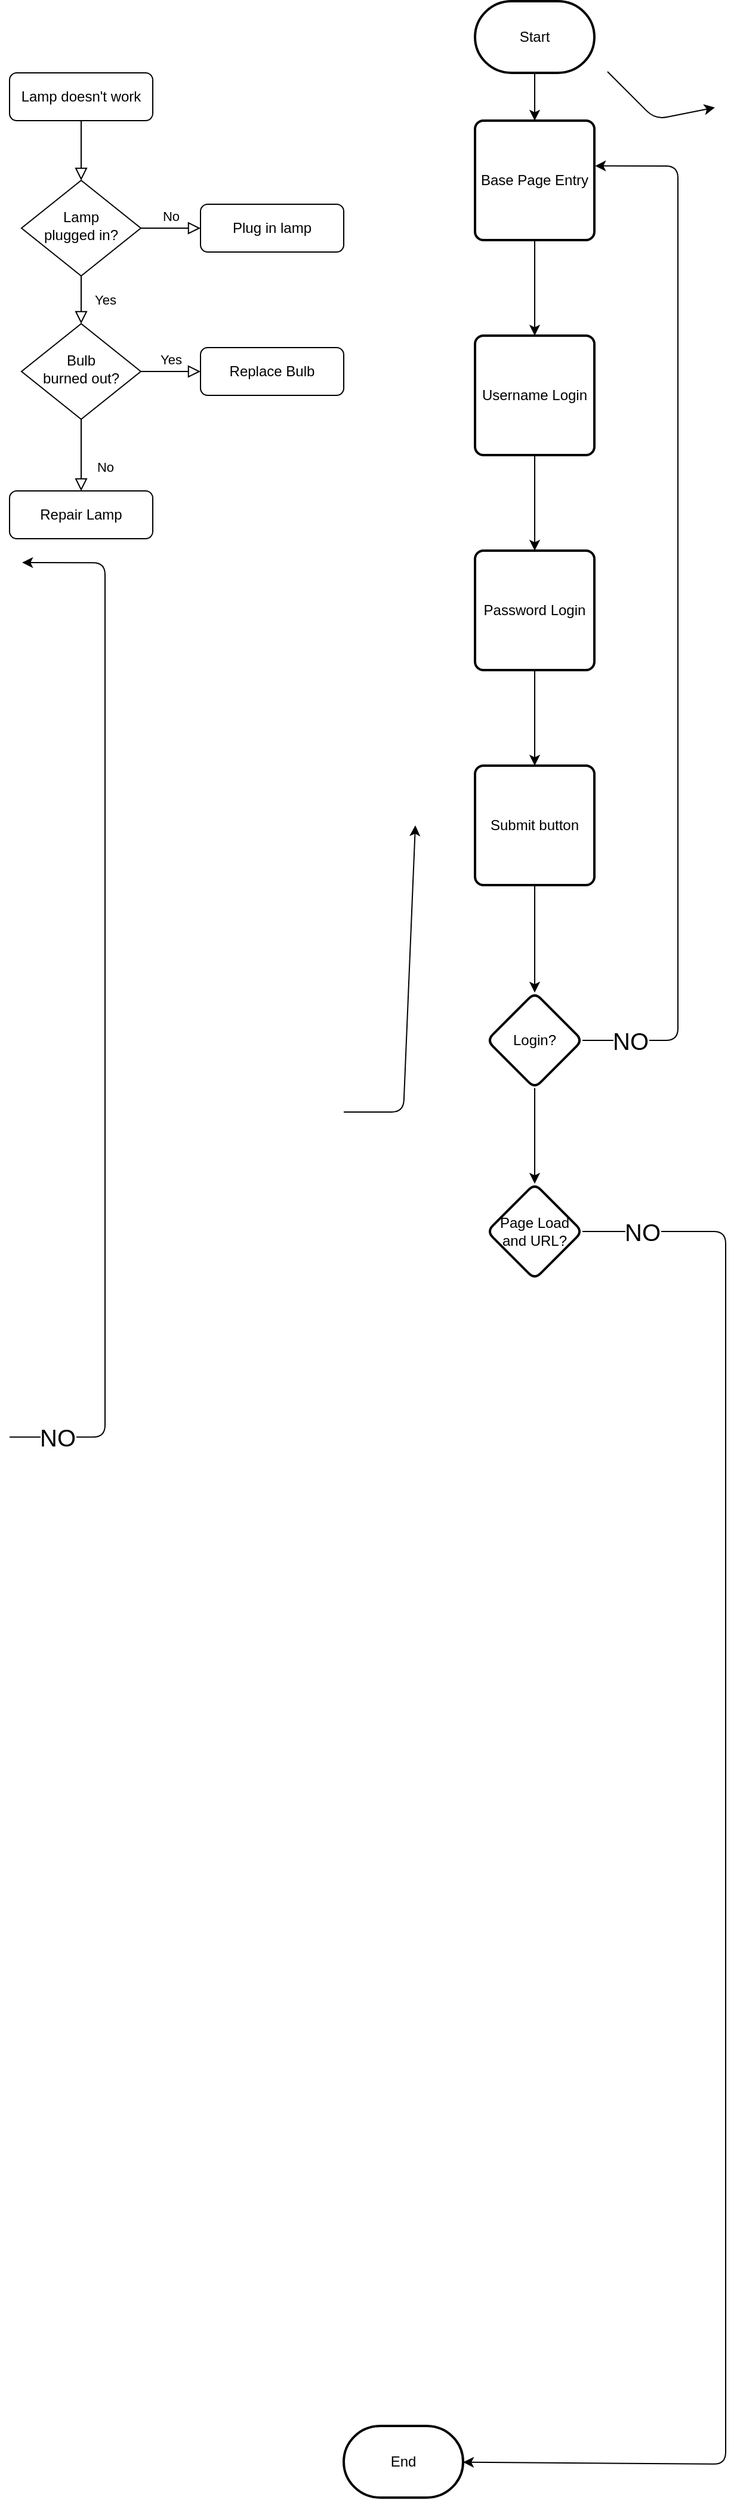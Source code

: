 <mxfile version="13.8.0" type="github">
  <diagram id="C5RBs43oDa-KdzZeNtuy" name="Page-1">
    <mxGraphModel dx="1209" dy="675" grid="1" gridSize="10" guides="1" tooltips="1" connect="1" arrows="1" fold="1" page="1" pageScale="1" pageWidth="827" pageHeight="1169" math="0" shadow="0">
      <root>
        <mxCell id="WIyWlLk6GJQsqaUBKTNV-0" />
        <mxCell id="WIyWlLk6GJQsqaUBKTNV-1" parent="WIyWlLk6GJQsqaUBKTNV-0" />
        <mxCell id="WIyWlLk6GJQsqaUBKTNV-2" value="" style="rounded=0;html=1;jettySize=auto;orthogonalLoop=1;fontSize=11;endArrow=block;endFill=0;endSize=8;strokeWidth=1;shadow=0;labelBackgroundColor=none;edgeStyle=orthogonalEdgeStyle;" parent="WIyWlLk6GJQsqaUBKTNV-1" source="WIyWlLk6GJQsqaUBKTNV-3" target="WIyWlLk6GJQsqaUBKTNV-6" edge="1">
          <mxGeometry relative="1" as="geometry" />
        </mxCell>
        <mxCell id="WIyWlLk6GJQsqaUBKTNV-3" value="Lamp doesn&#39;t work" style="rounded=1;whiteSpace=wrap;html=1;fontSize=12;glass=0;strokeWidth=1;shadow=0;" parent="WIyWlLk6GJQsqaUBKTNV-1" vertex="1">
          <mxGeometry x="160" y="80" width="120" height="40" as="geometry" />
        </mxCell>
        <mxCell id="WIyWlLk6GJQsqaUBKTNV-4" value="Yes" style="rounded=0;html=1;jettySize=auto;orthogonalLoop=1;fontSize=11;endArrow=block;endFill=0;endSize=8;strokeWidth=1;shadow=0;labelBackgroundColor=none;edgeStyle=orthogonalEdgeStyle;" parent="WIyWlLk6GJQsqaUBKTNV-1" source="WIyWlLk6GJQsqaUBKTNV-6" target="WIyWlLk6GJQsqaUBKTNV-10" edge="1">
          <mxGeometry y="20" relative="1" as="geometry">
            <mxPoint as="offset" />
          </mxGeometry>
        </mxCell>
        <mxCell id="WIyWlLk6GJQsqaUBKTNV-5" value="No" style="edgeStyle=orthogonalEdgeStyle;rounded=0;html=1;jettySize=auto;orthogonalLoop=1;fontSize=11;endArrow=block;endFill=0;endSize=8;strokeWidth=1;shadow=0;labelBackgroundColor=none;" parent="WIyWlLk6GJQsqaUBKTNV-1" source="WIyWlLk6GJQsqaUBKTNV-6" target="WIyWlLk6GJQsqaUBKTNV-7" edge="1">
          <mxGeometry y="10" relative="1" as="geometry">
            <mxPoint as="offset" />
          </mxGeometry>
        </mxCell>
        <mxCell id="WIyWlLk6GJQsqaUBKTNV-6" value="Lamp&lt;br&gt;plugged in?" style="rhombus;whiteSpace=wrap;html=1;shadow=0;fontFamily=Helvetica;fontSize=12;align=center;strokeWidth=1;spacing=6;spacingTop=-4;" parent="WIyWlLk6GJQsqaUBKTNV-1" vertex="1">
          <mxGeometry x="170" y="170" width="100" height="80" as="geometry" />
        </mxCell>
        <mxCell id="WIyWlLk6GJQsqaUBKTNV-7" value="Plug in lamp" style="rounded=1;whiteSpace=wrap;html=1;fontSize=12;glass=0;strokeWidth=1;shadow=0;" parent="WIyWlLk6GJQsqaUBKTNV-1" vertex="1">
          <mxGeometry x="320" y="190" width="120" height="40" as="geometry" />
        </mxCell>
        <mxCell id="WIyWlLk6GJQsqaUBKTNV-8" value="No" style="rounded=0;html=1;jettySize=auto;orthogonalLoop=1;fontSize=11;endArrow=block;endFill=0;endSize=8;strokeWidth=1;shadow=0;labelBackgroundColor=none;edgeStyle=orthogonalEdgeStyle;" parent="WIyWlLk6GJQsqaUBKTNV-1" source="WIyWlLk6GJQsqaUBKTNV-10" target="WIyWlLk6GJQsqaUBKTNV-11" edge="1">
          <mxGeometry x="0.333" y="20" relative="1" as="geometry">
            <mxPoint as="offset" />
          </mxGeometry>
        </mxCell>
        <mxCell id="WIyWlLk6GJQsqaUBKTNV-9" value="Yes" style="edgeStyle=orthogonalEdgeStyle;rounded=0;html=1;jettySize=auto;orthogonalLoop=1;fontSize=11;endArrow=block;endFill=0;endSize=8;strokeWidth=1;shadow=0;labelBackgroundColor=none;" parent="WIyWlLk6GJQsqaUBKTNV-1" source="WIyWlLk6GJQsqaUBKTNV-10" target="WIyWlLk6GJQsqaUBKTNV-12" edge="1">
          <mxGeometry y="10" relative="1" as="geometry">
            <mxPoint as="offset" />
          </mxGeometry>
        </mxCell>
        <mxCell id="WIyWlLk6GJQsqaUBKTNV-10" value="Bulb&lt;br&gt;burned out?" style="rhombus;whiteSpace=wrap;html=1;shadow=0;fontFamily=Helvetica;fontSize=12;align=center;strokeWidth=1;spacing=6;spacingTop=-4;" parent="WIyWlLk6GJQsqaUBKTNV-1" vertex="1">
          <mxGeometry x="170" y="290" width="100" height="80" as="geometry" />
        </mxCell>
        <mxCell id="WIyWlLk6GJQsqaUBKTNV-11" value="Repair Lamp" style="rounded=1;whiteSpace=wrap;html=1;fontSize=12;glass=0;strokeWidth=1;shadow=0;" parent="WIyWlLk6GJQsqaUBKTNV-1" vertex="1">
          <mxGeometry x="160" y="430" width="120" height="40" as="geometry" />
        </mxCell>
        <mxCell id="WIyWlLk6GJQsqaUBKTNV-12" value="Replace Bulb" style="rounded=1;whiteSpace=wrap;html=1;fontSize=12;glass=0;strokeWidth=1;shadow=0;" parent="WIyWlLk6GJQsqaUBKTNV-1" vertex="1">
          <mxGeometry x="320" y="310" width="120" height="40" as="geometry" />
        </mxCell>
        <mxCell id="Tcygw-R1gbdxCRvLHlvC-0" value="Start" style="strokeWidth=2;html=1;shape=mxgraph.flowchart.terminator;whiteSpace=wrap;" vertex="1" parent="WIyWlLk6GJQsqaUBKTNV-1">
          <mxGeometry x="550" y="20" width="100" height="60" as="geometry" />
        </mxCell>
        <mxCell id="Tcygw-R1gbdxCRvLHlvC-3" value="" style="edgeStyle=orthogonalEdgeStyle;rounded=0;orthogonalLoop=1;jettySize=auto;html=1;" edge="1" parent="WIyWlLk6GJQsqaUBKTNV-1" source="Tcygw-R1gbdxCRvLHlvC-1" target="Tcygw-R1gbdxCRvLHlvC-2">
          <mxGeometry relative="1" as="geometry" />
        </mxCell>
        <mxCell id="Tcygw-R1gbdxCRvLHlvC-1" value="Base Page Entry" style="rounded=1;whiteSpace=wrap;html=1;absoluteArcSize=1;arcSize=14;strokeWidth=2;" vertex="1" parent="WIyWlLk6GJQsqaUBKTNV-1">
          <mxGeometry x="550" y="120" width="100" height="100" as="geometry" />
        </mxCell>
        <mxCell id="Tcygw-R1gbdxCRvLHlvC-5" value="" style="edgeStyle=orthogonalEdgeStyle;rounded=0;orthogonalLoop=1;jettySize=auto;html=1;" edge="1" parent="WIyWlLk6GJQsqaUBKTNV-1" source="Tcygw-R1gbdxCRvLHlvC-2" target="Tcygw-R1gbdxCRvLHlvC-4">
          <mxGeometry relative="1" as="geometry" />
        </mxCell>
        <mxCell id="Tcygw-R1gbdxCRvLHlvC-2" value="Username Login" style="rounded=1;whiteSpace=wrap;html=1;absoluteArcSize=1;arcSize=14;strokeWidth=2;" vertex="1" parent="WIyWlLk6GJQsqaUBKTNV-1">
          <mxGeometry x="550" y="300" width="100" height="100" as="geometry" />
        </mxCell>
        <mxCell id="Tcygw-R1gbdxCRvLHlvC-7" value="" style="edgeStyle=orthogonalEdgeStyle;rounded=0;orthogonalLoop=1;jettySize=auto;html=1;" edge="1" parent="WIyWlLk6GJQsqaUBKTNV-1" source="Tcygw-R1gbdxCRvLHlvC-4" target="Tcygw-R1gbdxCRvLHlvC-6">
          <mxGeometry relative="1" as="geometry" />
        </mxCell>
        <mxCell id="Tcygw-R1gbdxCRvLHlvC-4" value="Password Login" style="rounded=1;whiteSpace=wrap;html=1;absoluteArcSize=1;arcSize=14;strokeWidth=2;" vertex="1" parent="WIyWlLk6GJQsqaUBKTNV-1">
          <mxGeometry x="550" y="480" width="100" height="100" as="geometry" />
        </mxCell>
        <mxCell id="Tcygw-R1gbdxCRvLHlvC-9" value="" style="edgeStyle=orthogonalEdgeStyle;rounded=0;orthogonalLoop=1;jettySize=auto;html=1;" edge="1" parent="WIyWlLk6GJQsqaUBKTNV-1" source="Tcygw-R1gbdxCRvLHlvC-6" target="Tcygw-R1gbdxCRvLHlvC-8">
          <mxGeometry relative="1" as="geometry" />
        </mxCell>
        <mxCell id="Tcygw-R1gbdxCRvLHlvC-6" value="Submit button" style="rounded=1;whiteSpace=wrap;html=1;absoluteArcSize=1;arcSize=14;strokeWidth=2;" vertex="1" parent="WIyWlLk6GJQsqaUBKTNV-1">
          <mxGeometry x="550" y="660" width="100" height="100" as="geometry" />
        </mxCell>
        <mxCell id="Tcygw-R1gbdxCRvLHlvC-23" value="" style="edgeStyle=orthogonalEdgeStyle;rounded=0;orthogonalLoop=1;jettySize=auto;html=1;" edge="1" parent="WIyWlLk6GJQsqaUBKTNV-1" source="Tcygw-R1gbdxCRvLHlvC-8" target="Tcygw-R1gbdxCRvLHlvC-22">
          <mxGeometry relative="1" as="geometry" />
        </mxCell>
        <mxCell id="Tcygw-R1gbdxCRvLHlvC-8" value="Login?" style="rhombus;whiteSpace=wrap;html=1;rounded=1;strokeWidth=2;arcSize=14;" vertex="1" parent="WIyWlLk6GJQsqaUBKTNV-1">
          <mxGeometry x="560" y="850" width="80" height="80" as="geometry" />
        </mxCell>
        <mxCell id="Tcygw-R1gbdxCRvLHlvC-10" value="" style="endArrow=classic;html=1;exitX=1;exitY=0.5;exitDx=0;exitDy=0;entryX=1.006;entryY=0.379;entryDx=0;entryDy=0;entryPerimeter=0;" edge="1" parent="WIyWlLk6GJQsqaUBKTNV-1" source="Tcygw-R1gbdxCRvLHlvC-8" target="Tcygw-R1gbdxCRvLHlvC-1">
          <mxGeometry width="50" height="50" relative="1" as="geometry">
            <mxPoint x="660" y="900" as="sourcePoint" />
            <mxPoint x="720" y="160" as="targetPoint" />
            <Array as="points">
              <mxPoint x="720" y="890" />
              <mxPoint x="720" y="158" />
            </Array>
          </mxGeometry>
        </mxCell>
        <mxCell id="Tcygw-R1gbdxCRvLHlvC-16" value="&lt;font style=&quot;font-size: 20px&quot;&gt;NO&lt;/font&gt;" style="edgeLabel;html=1;align=center;verticalAlign=middle;resizable=0;points=[];" vertex="1" connectable="0" parent="Tcygw-R1gbdxCRvLHlvC-10">
          <mxGeometry x="1" y="24" relative="1" as="geometry">
            <mxPoint x="29.03" y="708.1" as="offset" />
          </mxGeometry>
        </mxCell>
        <mxCell id="Tcygw-R1gbdxCRvLHlvC-12" value="" style="endArrow=classic;html=1;exitX=0.5;exitY=1;exitDx=0;exitDy=0;exitPerimeter=0;" edge="1" parent="WIyWlLk6GJQsqaUBKTNV-1" source="Tcygw-R1gbdxCRvLHlvC-0" target="Tcygw-R1gbdxCRvLHlvC-1">
          <mxGeometry width="50" height="50" relative="1" as="geometry">
            <mxPoint x="660" y="80" as="sourcePoint" />
            <mxPoint x="740" y="80" as="targetPoint" />
          </mxGeometry>
        </mxCell>
        <mxCell id="Tcygw-R1gbdxCRvLHlvC-15" value="" style="endArrow=classic;html=1;exitX=1;exitY=0.5;exitDx=0;exitDy=0;" edge="1" parent="WIyWlLk6GJQsqaUBKTNV-1">
          <mxGeometry width="50" height="50" relative="1" as="geometry">
            <mxPoint x="661" y="79" as="sourcePoint" />
            <mxPoint x="751" y="109" as="targetPoint" />
            <Array as="points">
              <mxPoint x="701" y="119" />
            </Array>
          </mxGeometry>
        </mxCell>
        <mxCell id="Tcygw-R1gbdxCRvLHlvC-19" value="" style="endArrow=classic;html=1;exitX=1;exitY=0.5;exitDx=0;exitDy=0;entryX=1.006;entryY=0.379;entryDx=0;entryDy=0;entryPerimeter=0;" edge="1" parent="WIyWlLk6GJQsqaUBKTNV-1">
          <mxGeometry width="50" height="50" relative="1" as="geometry">
            <mxPoint x="160" y="1222.1" as="sourcePoint" />
            <mxPoint x="170.6" y="490" as="targetPoint" />
            <Array as="points">
              <mxPoint x="240" y="1222.1" />
              <mxPoint x="240" y="490.1" />
            </Array>
          </mxGeometry>
        </mxCell>
        <mxCell id="Tcygw-R1gbdxCRvLHlvC-20" value="&lt;font style=&quot;font-size: 20px&quot;&gt;NO&lt;/font&gt;" style="edgeLabel;html=1;align=center;verticalAlign=middle;resizable=0;points=[];" vertex="1" connectable="0" parent="Tcygw-R1gbdxCRvLHlvC-19">
          <mxGeometry x="1" y="24" relative="1" as="geometry">
            <mxPoint x="29.03" y="708.1" as="offset" />
          </mxGeometry>
        </mxCell>
        <mxCell id="Tcygw-R1gbdxCRvLHlvC-21" value="" style="endArrow=classic;html=1;" edge="1" parent="WIyWlLk6GJQsqaUBKTNV-1">
          <mxGeometry width="50" height="50" relative="1" as="geometry">
            <mxPoint x="440" y="950" as="sourcePoint" />
            <mxPoint x="500" y="710" as="targetPoint" />
            <Array as="points">
              <mxPoint x="440" y="950" />
              <mxPoint x="490" y="950" />
            </Array>
          </mxGeometry>
        </mxCell>
        <mxCell id="Tcygw-R1gbdxCRvLHlvC-22" value="Page Load and URL?" style="rhombus;whiteSpace=wrap;html=1;rounded=1;strokeWidth=2;arcSize=14;" vertex="1" parent="WIyWlLk6GJQsqaUBKTNV-1">
          <mxGeometry x="560" y="1010" width="80" height="80" as="geometry" />
        </mxCell>
        <mxCell id="Tcygw-R1gbdxCRvLHlvC-24" value="" style="endArrow=classic;html=1;exitX=1;exitY=0.5;exitDx=0;exitDy=0;" edge="1" parent="WIyWlLk6GJQsqaUBKTNV-1" source="Tcygw-R1gbdxCRvLHlvC-22" target="Tcygw-R1gbdxCRvLHlvC-27">
          <mxGeometry width="50" height="50" relative="1" as="geometry">
            <mxPoint x="280" y="1242.1" as="sourcePoint" />
            <mxPoint x="310" y="1040" as="targetPoint" />
            <Array as="points">
              <mxPoint x="760" y="1050" />
              <mxPoint x="760" y="2082" />
            </Array>
          </mxGeometry>
        </mxCell>
        <mxCell id="Tcygw-R1gbdxCRvLHlvC-26" value="&lt;font style=&quot;font-size: 20px&quot;&gt;NO&lt;/font&gt;" style="edgeLabel;html=1;align=center;verticalAlign=middle;resizable=0;points=[];" vertex="1" connectable="0" parent="WIyWlLk6GJQsqaUBKTNV-1">
          <mxGeometry x="689.995" y="1050.001" as="geometry" />
        </mxCell>
        <mxCell id="Tcygw-R1gbdxCRvLHlvC-27" value="End" style="strokeWidth=2;html=1;shape=mxgraph.flowchart.terminator;whiteSpace=wrap;" vertex="1" parent="WIyWlLk6GJQsqaUBKTNV-1">
          <mxGeometry x="440" y="2050" width="100" height="60" as="geometry" />
        </mxCell>
      </root>
    </mxGraphModel>
  </diagram>
</mxfile>
